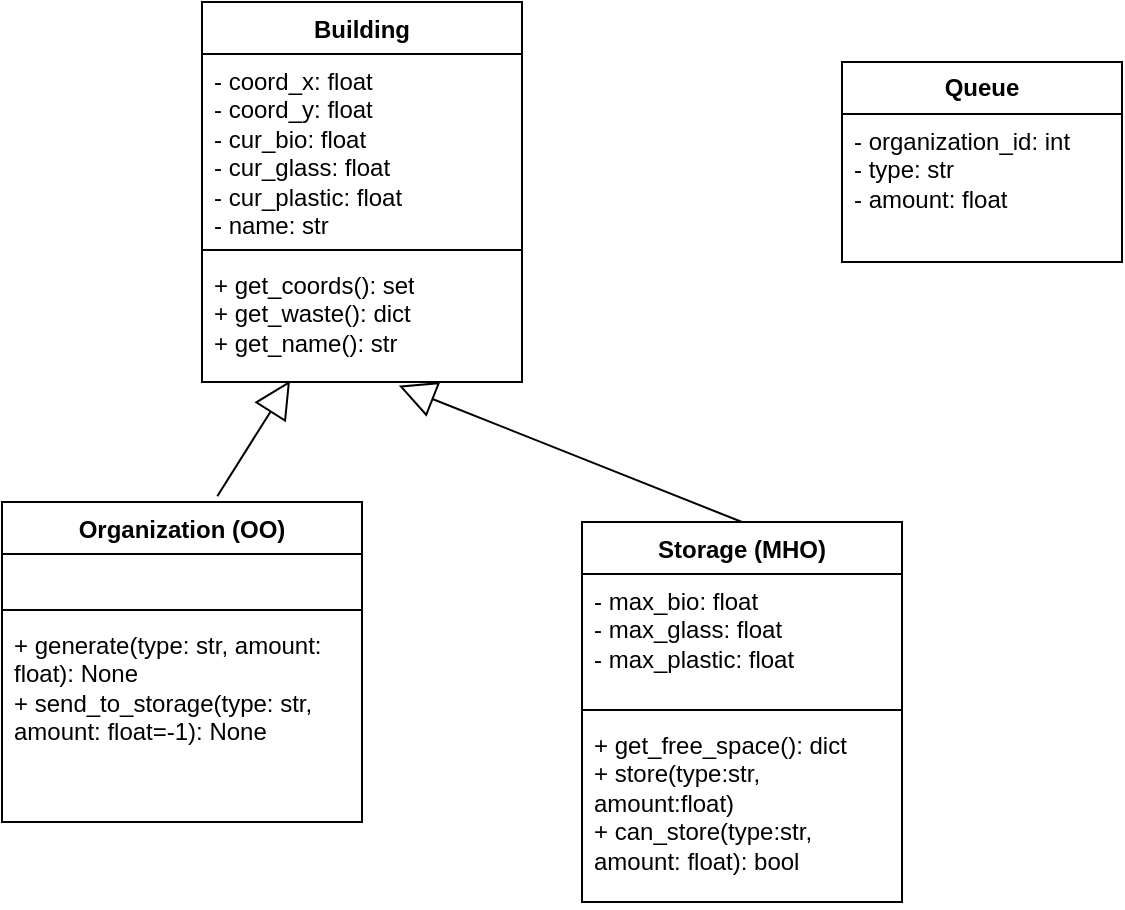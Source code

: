 <mxfile version="24.8.0">
  <diagram id="C5RBs43oDa-KdzZeNtuy" name="Page-1">
    <mxGraphModel dx="1050" dy="578" grid="1" gridSize="10" guides="1" tooltips="1" connect="1" arrows="1" fold="1" page="1" pageScale="1" pageWidth="827" pageHeight="1169" math="0" shadow="0">
      <root>
        <mxCell id="WIyWlLk6GJQsqaUBKTNV-0" />
        <mxCell id="WIyWlLk6GJQsqaUBKTNV-1" parent="WIyWlLk6GJQsqaUBKTNV-0" />
        <mxCell id="YDU1bNg0pID8SB6HElFr-6" value="Organization (OO)" style="swimlane;fontStyle=1;align=center;verticalAlign=top;childLayout=stackLayout;horizontal=1;startSize=26;horizontalStack=0;resizeParent=1;resizeParentMax=0;resizeLast=0;collapsible=1;marginBottom=0;whiteSpace=wrap;html=1;" parent="WIyWlLk6GJQsqaUBKTNV-1" vertex="1">
          <mxGeometry x="40" y="320" width="180" height="160" as="geometry" />
        </mxCell>
        <mxCell id="YDU1bNg0pID8SB6HElFr-7" value="&amp;nbsp;" style="text;strokeColor=none;fillColor=none;align=left;verticalAlign=top;spacingLeft=4;spacingRight=4;overflow=hidden;rotatable=0;points=[[0,0.5],[1,0.5]];portConstraint=eastwest;whiteSpace=wrap;html=1;" parent="YDU1bNg0pID8SB6HElFr-6" vertex="1">
          <mxGeometry y="26" width="180" height="24" as="geometry" />
        </mxCell>
        <mxCell id="YDU1bNg0pID8SB6HElFr-8" value="" style="line;strokeWidth=1;fillColor=none;align=left;verticalAlign=middle;spacingTop=-1;spacingLeft=3;spacingRight=3;rotatable=0;labelPosition=right;points=[];portConstraint=eastwest;strokeColor=inherit;" parent="YDU1bNg0pID8SB6HElFr-6" vertex="1">
          <mxGeometry y="50" width="180" height="8" as="geometry" />
        </mxCell>
        <mxCell id="YDU1bNg0pID8SB6HElFr-9" value="+ generate(type: str, amount: float): None&lt;div&gt;+ send_to_storage(type: str, amount: float=-1): None&lt;/div&gt;&lt;div&gt;&lt;br&gt;&lt;/div&gt;" style="text;strokeColor=none;fillColor=none;align=left;verticalAlign=top;spacingLeft=4;spacingRight=4;overflow=hidden;rotatable=0;points=[[0,0.5],[1,0.5]];portConstraint=eastwest;whiteSpace=wrap;html=1;" parent="YDU1bNg0pID8SB6HElFr-6" vertex="1">
          <mxGeometry y="58" width="180" height="102" as="geometry" />
        </mxCell>
        <mxCell id="YDU1bNg0pID8SB6HElFr-18" value="Storage (MHO)" style="swimlane;fontStyle=1;align=center;verticalAlign=top;childLayout=stackLayout;horizontal=1;startSize=26;horizontalStack=0;resizeParent=1;resizeParentMax=0;resizeLast=0;collapsible=1;marginBottom=0;whiteSpace=wrap;html=1;" parent="WIyWlLk6GJQsqaUBKTNV-1" vertex="1">
          <mxGeometry x="330" y="330" width="160" height="190" as="geometry" />
        </mxCell>
        <mxCell id="YDU1bNg0pID8SB6HElFr-19" value="- max_bio: float&lt;div&gt;- max_glass: float&lt;/div&gt;&lt;div&gt;- max_plastic: float&lt;br&gt;&lt;/div&gt;" style="text;strokeColor=none;fillColor=none;align=left;verticalAlign=top;spacingLeft=4;spacingRight=4;overflow=hidden;rotatable=0;points=[[0,0.5],[1,0.5]];portConstraint=eastwest;whiteSpace=wrap;html=1;" parent="YDU1bNg0pID8SB6HElFr-18" vertex="1">
          <mxGeometry y="26" width="160" height="64" as="geometry" />
        </mxCell>
        <mxCell id="YDU1bNg0pID8SB6HElFr-20" value="" style="line;strokeWidth=1;fillColor=none;align=left;verticalAlign=middle;spacingTop=-1;spacingLeft=3;spacingRight=3;rotatable=0;labelPosition=right;points=[];portConstraint=eastwest;strokeColor=inherit;" parent="YDU1bNg0pID8SB6HElFr-18" vertex="1">
          <mxGeometry y="90" width="160" height="8" as="geometry" />
        </mxCell>
        <mxCell id="YDU1bNg0pID8SB6HElFr-21" value="+ get_free_space(): dict&lt;div&gt;+ store(type:str, amount:float)&lt;/div&gt;&lt;div&gt;+ can_store(type:str, amount: float): bool&lt;/div&gt;" style="text;strokeColor=none;fillColor=none;align=left;verticalAlign=top;spacingLeft=4;spacingRight=4;overflow=hidden;rotatable=0;points=[[0,0.5],[1,0.5]];portConstraint=eastwest;whiteSpace=wrap;html=1;" parent="YDU1bNg0pID8SB6HElFr-18" vertex="1">
          <mxGeometry y="98" width="160" height="92" as="geometry" />
        </mxCell>
        <mxCell id="YDU1bNg0pID8SB6HElFr-26" value="Building" style="swimlane;fontStyle=1;align=center;verticalAlign=top;childLayout=stackLayout;horizontal=1;startSize=26;horizontalStack=0;resizeParent=1;resizeParentMax=0;resizeLast=0;collapsible=1;marginBottom=0;whiteSpace=wrap;html=1;" parent="WIyWlLk6GJQsqaUBKTNV-1" vertex="1">
          <mxGeometry x="140" y="70" width="160" height="190" as="geometry" />
        </mxCell>
        <mxCell id="YDU1bNg0pID8SB6HElFr-27" value="- coord_x: float&lt;div&gt;- coord_y: float&lt;/div&gt;&lt;div&gt;&lt;div&gt;- cur_bio: float&lt;/div&gt;&lt;div&gt;- cur_glass: float&lt;/div&gt;&lt;div&gt;- cur_plastic: float&lt;/div&gt;&lt;/div&gt;&lt;div&gt;- name: str&lt;/div&gt;" style="text;strokeColor=none;fillColor=none;align=left;verticalAlign=top;spacingLeft=4;spacingRight=4;overflow=hidden;rotatable=0;points=[[0,0.5],[1,0.5]];portConstraint=eastwest;whiteSpace=wrap;html=1;" parent="YDU1bNg0pID8SB6HElFr-26" vertex="1">
          <mxGeometry y="26" width="160" height="94" as="geometry" />
        </mxCell>
        <mxCell id="YDU1bNg0pID8SB6HElFr-28" value="" style="line;strokeWidth=1;fillColor=none;align=left;verticalAlign=middle;spacingTop=-1;spacingLeft=3;spacingRight=3;rotatable=0;labelPosition=right;points=[];portConstraint=eastwest;strokeColor=inherit;" parent="YDU1bNg0pID8SB6HElFr-26" vertex="1">
          <mxGeometry y="120" width="160" height="8" as="geometry" />
        </mxCell>
        <mxCell id="YDU1bNg0pID8SB6HElFr-29" value="&lt;div&gt;+ get_coords(): set&lt;/div&gt;&lt;div&gt;+ get_waste(): dict&lt;/div&gt;&lt;div&gt;+ get_name(): str&lt;/div&gt;" style="text;strokeColor=none;fillColor=none;align=left;verticalAlign=top;spacingLeft=4;spacingRight=4;overflow=hidden;rotatable=0;points=[[0,0.5],[1,0.5]];portConstraint=eastwest;whiteSpace=wrap;html=1;" parent="YDU1bNg0pID8SB6HElFr-26" vertex="1">
          <mxGeometry y="128" width="160" height="62" as="geometry" />
        </mxCell>
        <mxCell id="YDU1bNg0pID8SB6HElFr-30" value="" style="endArrow=block;endSize=16;endFill=0;html=1;rounded=0;exitX=0.598;exitY=-0.018;exitDx=0;exitDy=0;exitPerimeter=0;entryX=0.275;entryY=0.99;entryDx=0;entryDy=0;entryPerimeter=0;" parent="WIyWlLk6GJQsqaUBKTNV-1" source="YDU1bNg0pID8SB6HElFr-6" target="YDU1bNg0pID8SB6HElFr-29" edge="1">
          <mxGeometry width="160" relative="1" as="geometry">
            <mxPoint x="330" y="200" as="sourcePoint" />
            <mxPoint x="490" y="200" as="targetPoint" />
          </mxGeometry>
        </mxCell>
        <mxCell id="YDU1bNg0pID8SB6HElFr-31" value="" style="endArrow=block;endSize=16;endFill=0;html=1;rounded=0;exitX=0.5;exitY=0;exitDx=0;exitDy=0;entryX=0.615;entryY=1.029;entryDx=0;entryDy=0;entryPerimeter=0;" parent="WIyWlLk6GJQsqaUBKTNV-1" source="YDU1bNg0pID8SB6HElFr-18" target="YDU1bNg0pID8SB6HElFr-29" edge="1">
          <mxGeometry width="160" relative="1" as="geometry">
            <mxPoint x="360" y="200" as="sourcePoint" />
            <mxPoint x="520" y="200" as="targetPoint" />
          </mxGeometry>
        </mxCell>
        <mxCell id="5GJ3m-3lchGLFVKRKiGn-8" value="&lt;span style=&quot;font-weight: 700;&quot;&gt;Queue&lt;/span&gt;" style="swimlane;fontStyle=0;childLayout=stackLayout;horizontal=1;startSize=26;fillColor=none;horizontalStack=0;resizeParent=1;resizeParentMax=0;resizeLast=0;collapsible=1;marginBottom=0;whiteSpace=wrap;html=1;" vertex="1" parent="WIyWlLk6GJQsqaUBKTNV-1">
          <mxGeometry x="460" y="100" width="140" height="100" as="geometry" />
        </mxCell>
        <mxCell id="5GJ3m-3lchGLFVKRKiGn-9" value="- organization_id: int&lt;div&gt;- type: str&lt;/div&gt;&lt;div&gt;- amount: float&lt;/div&gt;" style="text;strokeColor=none;fillColor=none;align=left;verticalAlign=top;spacingLeft=4;spacingRight=4;overflow=hidden;rotatable=0;points=[[0,0.5],[1,0.5]];portConstraint=eastwest;whiteSpace=wrap;html=1;" vertex="1" parent="5GJ3m-3lchGLFVKRKiGn-8">
          <mxGeometry y="26" width="140" height="74" as="geometry" />
        </mxCell>
      </root>
    </mxGraphModel>
  </diagram>
</mxfile>
